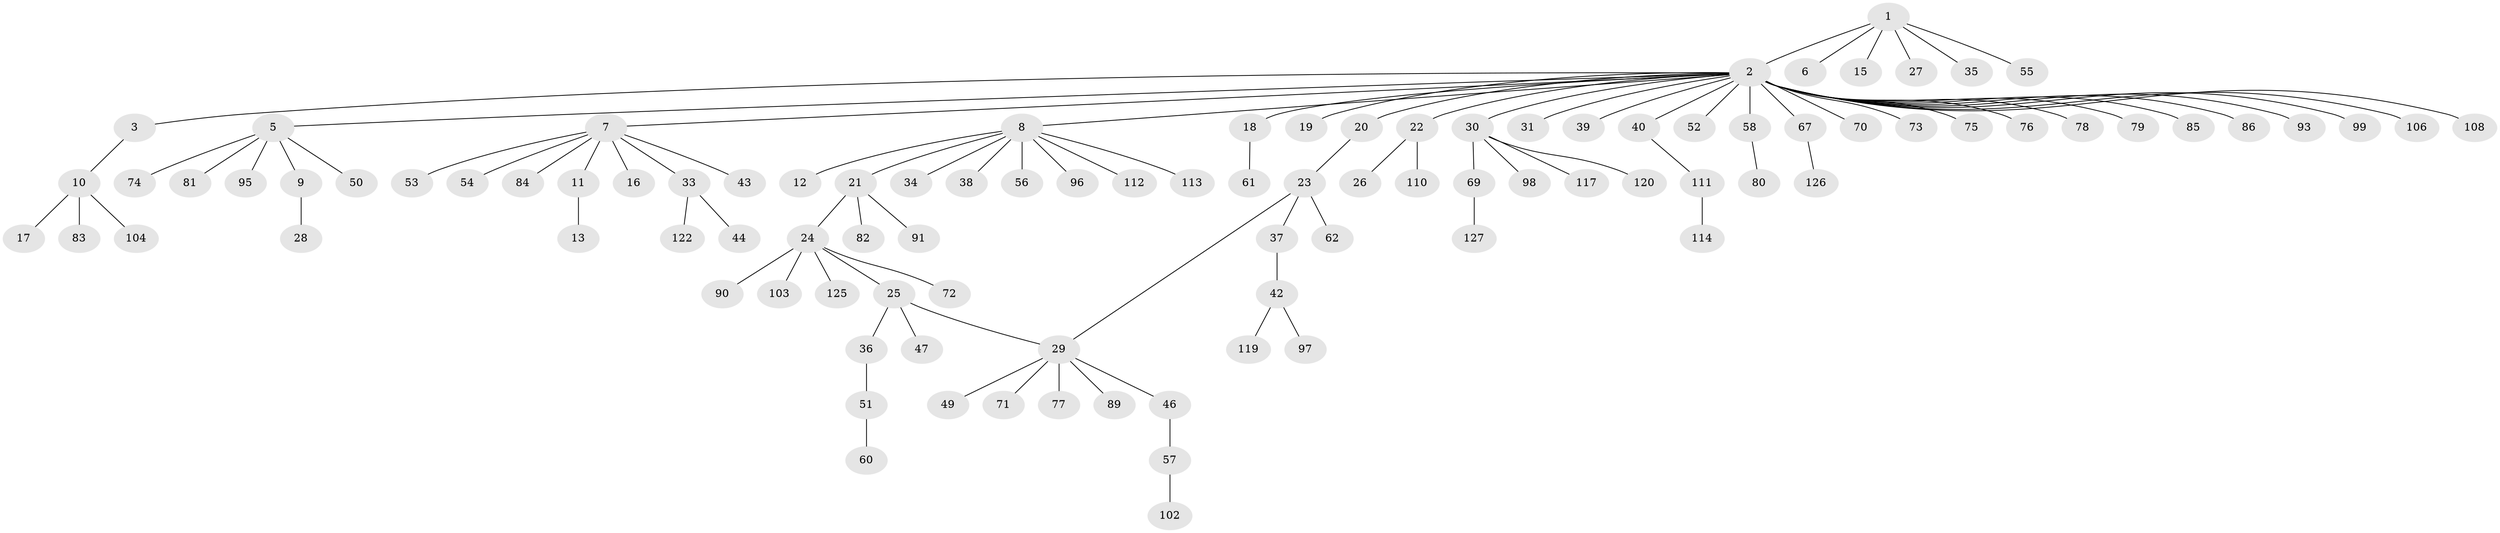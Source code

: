 // Generated by graph-tools (version 1.1) at 2025/51/02/27/25 19:51:55]
// undirected, 100 vertices, 100 edges
graph export_dot {
graph [start="1"]
  node [color=gray90,style=filled];
  1 [super="+4"];
  2 [super="+64"];
  3;
  5 [super="+115"];
  6;
  7 [super="+63"];
  8 [super="+87"];
  9;
  10 [super="+14"];
  11 [super="+92"];
  12;
  13;
  15 [super="+68"];
  16;
  17;
  18 [super="+48"];
  19 [super="+121"];
  20 [super="+109"];
  21 [super="+32"];
  22 [super="+88"];
  23 [super="+105"];
  24 [super="+41"];
  25 [super="+45"];
  26;
  27;
  28;
  29 [super="+100"];
  30 [super="+116"];
  31;
  33;
  34;
  35;
  36;
  37;
  38 [super="+101"];
  39;
  40 [super="+59"];
  42 [super="+124"];
  43;
  44;
  46 [super="+118"];
  47;
  49 [super="+94"];
  50 [super="+65"];
  51;
  52 [super="+66"];
  53;
  54;
  55;
  56 [super="+123"];
  57;
  58;
  60;
  61;
  62;
  67;
  69;
  70;
  71;
  72;
  73;
  74;
  75;
  76;
  77;
  78;
  79;
  80;
  81;
  82 [super="+107"];
  83;
  84;
  85;
  86;
  89;
  90;
  91;
  93;
  95;
  96;
  97;
  98;
  99;
  102;
  103;
  104;
  106;
  108;
  110;
  111;
  112;
  113;
  114;
  117;
  119;
  120;
  122;
  125;
  126;
  127;
  1 -- 2;
  1 -- 6;
  1 -- 15;
  1 -- 35;
  1 -- 55;
  1 -- 27;
  2 -- 3;
  2 -- 5;
  2 -- 7;
  2 -- 8;
  2 -- 18;
  2 -- 19;
  2 -- 20;
  2 -- 22;
  2 -- 30;
  2 -- 31;
  2 -- 39;
  2 -- 40;
  2 -- 52;
  2 -- 58;
  2 -- 67;
  2 -- 70;
  2 -- 73;
  2 -- 75;
  2 -- 76;
  2 -- 78;
  2 -- 79;
  2 -- 85;
  2 -- 93;
  2 -- 99;
  2 -- 106;
  2 -- 108;
  2 -- 86;
  3 -- 10;
  5 -- 9;
  5 -- 50;
  5 -- 74;
  5 -- 81;
  5 -- 95;
  7 -- 11;
  7 -- 16;
  7 -- 33;
  7 -- 43;
  7 -- 53;
  7 -- 54;
  7 -- 84;
  8 -- 12;
  8 -- 21;
  8 -- 34;
  8 -- 38;
  8 -- 56;
  8 -- 96;
  8 -- 112;
  8 -- 113;
  9 -- 28;
  10 -- 83;
  10 -- 104;
  10 -- 17;
  11 -- 13;
  18 -- 61;
  20 -- 23;
  21 -- 24;
  21 -- 82;
  21 -- 91;
  22 -- 26;
  22 -- 110;
  23 -- 29;
  23 -- 37;
  23 -- 62;
  24 -- 25;
  24 -- 72;
  24 -- 103;
  24 -- 125;
  24 -- 90;
  25 -- 29;
  25 -- 36;
  25 -- 47;
  29 -- 46;
  29 -- 49;
  29 -- 71;
  29 -- 77;
  29 -- 89;
  30 -- 69;
  30 -- 98;
  30 -- 117;
  30 -- 120;
  33 -- 44;
  33 -- 122;
  36 -- 51;
  37 -- 42;
  40 -- 111;
  42 -- 97;
  42 -- 119;
  46 -- 57;
  51 -- 60;
  57 -- 102;
  58 -- 80;
  67 -- 126;
  69 -- 127;
  111 -- 114;
}
